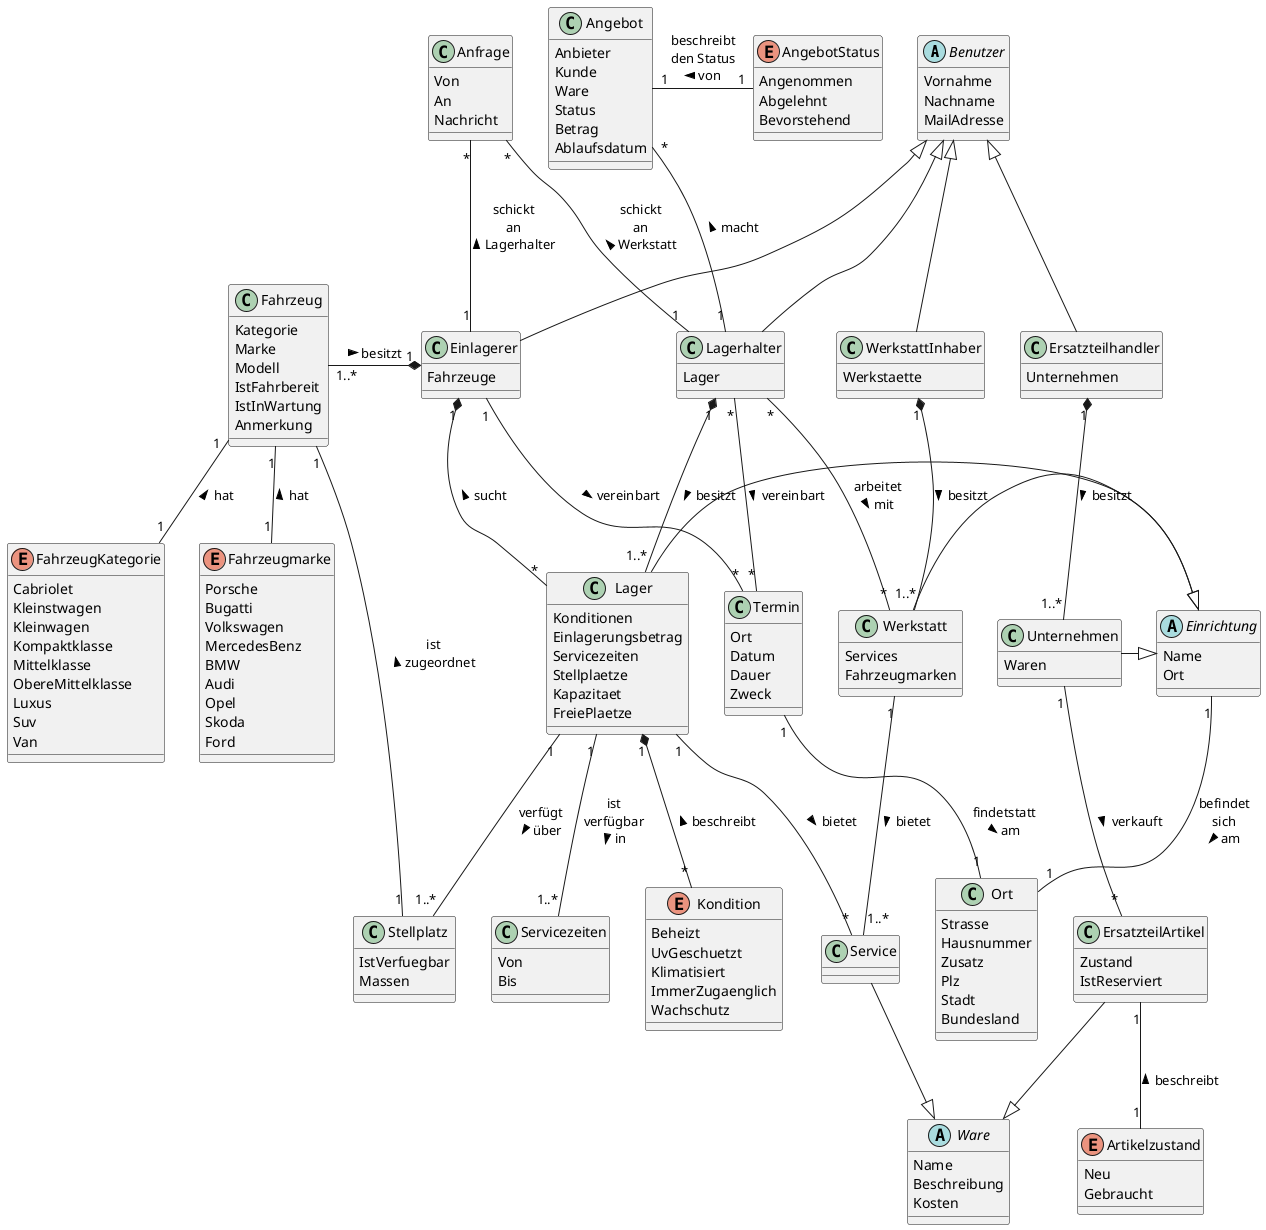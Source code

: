 @startuml

abstract Benutzer {
  Vornahme
  Nachname
  MailAdresse
}

abstract  Einrichtung {
  Name
  Ort
}

abstract Ware {
  Name
  Beschreibung
  Kosten
}

class Ort {
  Strasse
  Hausnummer
  Zusatz
  Plz
  Stadt
  Bundesland
}

class Lagerhalter {
  Lager
}

class Einlagerer {
  Fahrzeuge
}

class WerkstattInhaber {
  Werkstaette
}

class Ersatzteilhandler {
  Unternehmen
}

class Stellplatz {
  IstVerfuegbar
  Massen
}

class Fahrzeug {
  Kategorie
  Marke
  Modell
  IstFahrbereit
  IstInWartung
  Anmerkung
}

class Termin {
  Ort
  Datum
  Dauer
  Zweck
}

class Service {
}

class Lager {
  Konditionen
  Einlagerungsbetrag
  Servicezeiten
  Stellplaetze
  Kapazitaet
  FreiePlaetze
}

class Servicezeiten {
  Von
  Bis
}

class ErsatzteilArtikel {
  Zustand
  IstReserviert
}

class Werkstatt {
  Services
  Fahrzeugmarken
}

class Unternehmen {
  Waren
}

class Anfrage {
  Von
  An
  Nachricht
}

class Angebot {
  Anbieter
  Kunde
  Ware
  Status
  Betrag
  Ablaufsdatum
}

enum AngebotStatus {
  Angenommen
  Abgelehnt
  Bevorstehend
}

enum Kondition {
  Beheizt
  UvGeschuetzt
  Klimatisiert
  ImmerZugaenglich
  Wachschutz
}

enum FahrzeugKategorie {
  Cabriolet
  Kleinstwagen
  Kleinwagen
  Kompaktklasse
  Mittelklasse
  ObereMittelklasse
  Luxus
  Suv
  Van
  }

enum Fahrzeugmarke {
  Porsche
  Bugatti
  Volkswagen
  MercedesBenz
  BMW
  Audi
  Opel
  Skoda
  Ford
  }

enum Artikelzustand {
  Neu
  Gebraucht
}


Benutzer <|-- Lagerhalter 
Benutzer <|-- Einlagerer 
Benutzer <|-- WerkstattInhaber 
Benutzer <|-- Ersatzteilhandler 

Lager -right-|> Einrichtung  
Werkstatt -right-|> Einrichtung 
Unternehmen -right-|> Einrichtung 

Lagerhalter "1" *-- "1..*" Lager : besitzt > 
Lagerhalter "*" -- "*" Werkstatt : arbeitet\nmit > 
Lagerhalter "*" -- "*" Termin : vereinbart >
Lagerhalter "1" -up- "*" Angebot : macht >

WerkstattInhaber "1" *-- "1..*" Werkstatt : besitzt >

Ersatzteilhandler "1" *-- "1..*" Unternehmen : besitzt >
Unternehmen "1" -- "*" ErsatzteilArtikel : verkauft >

Einrichtung "1" -- "1" Ort : befindet\nsich\nam >
Termin "1" -- "1" Ort : findetstatt\nam >

Einlagerer "1" -- "*" Termin : vereinbart >


Lager "1" -- "1..*" Servicezeiten : ist\nverfügbar\nin  >
Lager "1" *-- "*" Kondition : beschreibt <
Lager "1" -- "1..*" Stellplatz : verfügt\nüber >
Lager "1" -- "*" Service : bietet > 

Fahrzeug "1" -- "1" FahrzeugKategorie : hat <
Fahrzeug "1" -- "1" Fahrzeugmarke : hat <

Fahrzeug "1" -- "1" Stellplatz : ist\nzugeordnet <
Einlagerer "1" *-left- "1..*" Fahrzeug : besitzt <
Einlagerer "1" *-- "*" Lager : sucht <
Anfrage "*" -- "1" Einlagerer : schickt\nan\nLagerhalter <
Anfrage "*" -- "1" Lagerhalter : schickt\nan\nWerkstatt <

Werkstatt "1" -- "1..*" Service : bietet > 

Service  --|> Ware
ErsatzteilArtikel  --|> Ware
Artikelzustand "1" -up- "1" ErsatzteilArtikel : beschreibt >
AngebotStatus "1" -left- "1" Angebot : beschreibt\nden Status\nvon <
@enduml
